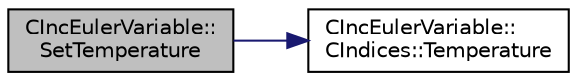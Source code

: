 digraph "CIncEulerVariable::SetTemperature"
{
 // LATEX_PDF_SIZE
  edge [fontname="Helvetica",fontsize="10",labelfontname="Helvetica",labelfontsize="10"];
  node [fontname="Helvetica",fontsize="10",shape=record];
  rankdir="LR";
  Node1 [label="CIncEulerVariable::\lSetTemperature",height=0.2,width=0.4,color="black", fillcolor="grey75", style="filled", fontcolor="black",tooltip="Set the value of the temperature for incompressible flows with energy equation."];
  Node1 -> Node2 [color="midnightblue",fontsize="10",style="solid",fontname="Helvetica"];
  Node2 [label="CIncEulerVariable::\lCIndices::Temperature",height=0.2,width=0.4,color="black", fillcolor="white", style="filled",URL="$structCIncEulerVariable_1_1CIndices.html#a55fe19cf0b294badce187f381362558c",tooltip=" "];
}
